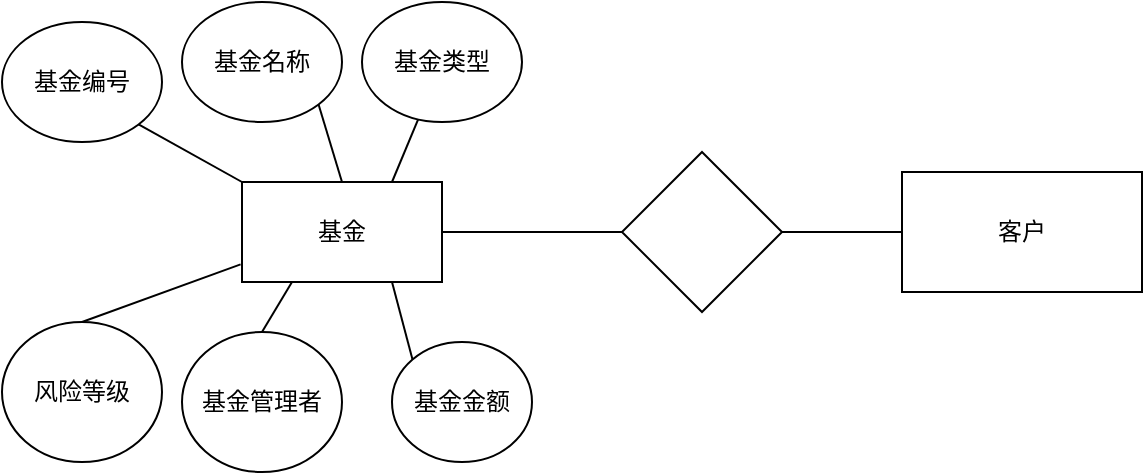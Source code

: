 <mxfile version="18.1.3" type="github">
  <diagram id="R2lEEEUBdFMjLlhIrx00" name="Page-1">
    <mxGraphModel dx="716" dy="361" grid="1" gridSize="10" guides="1" tooltips="1" connect="1" arrows="1" fold="1" page="1" pageScale="1" pageWidth="850" pageHeight="1100" math="0" shadow="0" extFonts="Permanent Marker^https://fonts.googleapis.com/css?family=Permanent+Marker">
      <root>
        <mxCell id="0" />
        <mxCell id="1" parent="0" />
        <mxCell id="vSA9OJWNMoGuVh6hWun6-11" style="rounded=0;orthogonalLoop=1;jettySize=auto;html=1;exitX=0.25;exitY=1;exitDx=0;exitDy=0;entryX=0.5;entryY=0;entryDx=0;entryDy=0;strokeColor=default;endArrow=none;endFill=0;" edge="1" parent="1" source="vSA9OJWNMoGuVh6hWun6-2" target="vSA9OJWNMoGuVh6hWun6-5">
          <mxGeometry relative="1" as="geometry" />
        </mxCell>
        <mxCell id="vSA9OJWNMoGuVh6hWun6-12" style="shape=connector;orthogonalLoop=1;jettySize=auto;html=1;exitX=0.75;exitY=1;exitDx=0;exitDy=0;entryX=0;entryY=0;entryDx=0;entryDy=0;labelBackgroundColor=default;fontFamily=Helvetica;fontSize=11;fontColor=default;endArrow=none;endFill=0;strokeColor=default;" edge="1" parent="1" source="vSA9OJWNMoGuVh6hWun6-2" target="vSA9OJWNMoGuVh6hWun6-4">
          <mxGeometry relative="1" as="geometry" />
        </mxCell>
        <mxCell id="vSA9OJWNMoGuVh6hWun6-13" style="edgeStyle=none;shape=connector;rounded=1;orthogonalLoop=1;jettySize=auto;html=1;exitX=0.75;exitY=0;exitDx=0;exitDy=0;labelBackgroundColor=default;fontFamily=Helvetica;fontSize=11;fontColor=default;endArrow=none;endFill=0;strokeColor=default;" edge="1" parent="1" source="vSA9OJWNMoGuVh6hWun6-2" target="vSA9OJWNMoGuVh6hWun6-7">
          <mxGeometry relative="1" as="geometry" />
        </mxCell>
        <mxCell id="vSA9OJWNMoGuVh6hWun6-14" style="edgeStyle=none;shape=connector;rounded=1;orthogonalLoop=1;jettySize=auto;html=1;exitX=0.5;exitY=0;exitDx=0;exitDy=0;entryX=1;entryY=1;entryDx=0;entryDy=0;labelBackgroundColor=default;fontFamily=Helvetica;fontSize=11;fontColor=default;endArrow=none;endFill=0;strokeColor=default;" edge="1" parent="1" source="vSA9OJWNMoGuVh6hWun6-2" target="vSA9OJWNMoGuVh6hWun6-8">
          <mxGeometry relative="1" as="geometry" />
        </mxCell>
        <mxCell id="vSA9OJWNMoGuVh6hWun6-15" style="edgeStyle=none;shape=connector;rounded=1;orthogonalLoop=1;jettySize=auto;html=1;exitX=0;exitY=0;exitDx=0;exitDy=0;entryX=1;entryY=1;entryDx=0;entryDy=0;labelBackgroundColor=default;fontFamily=Helvetica;fontSize=11;fontColor=default;endArrow=none;endFill=0;strokeColor=default;" edge="1" parent="1" source="vSA9OJWNMoGuVh6hWun6-2" target="vSA9OJWNMoGuVh6hWun6-3">
          <mxGeometry relative="1" as="geometry" />
        </mxCell>
        <mxCell id="vSA9OJWNMoGuVh6hWun6-18" value="" style="edgeStyle=none;shape=connector;rounded=1;orthogonalLoop=1;jettySize=auto;html=1;labelBackgroundColor=default;fontFamily=Helvetica;fontSize=11;fontColor=default;endArrow=none;endFill=0;strokeColor=default;" edge="1" parent="1" source="vSA9OJWNMoGuVh6hWun6-2" target="vSA9OJWNMoGuVh6hWun6-17">
          <mxGeometry relative="1" as="geometry" />
        </mxCell>
        <mxCell id="vSA9OJWNMoGuVh6hWun6-2" value="基金" style="rounded=0;whiteSpace=wrap;html=1;" vertex="1" parent="1">
          <mxGeometry x="280" y="260" width="100" height="50" as="geometry" />
        </mxCell>
        <mxCell id="vSA9OJWNMoGuVh6hWun6-3" value="基金编号" style="ellipse;whiteSpace=wrap;html=1;" vertex="1" parent="1">
          <mxGeometry x="160" y="180" width="80" height="60" as="geometry" />
        </mxCell>
        <mxCell id="vSA9OJWNMoGuVh6hWun6-4" value="基金金额" style="ellipse;whiteSpace=wrap;html=1;" vertex="1" parent="1">
          <mxGeometry x="355" y="340" width="70" height="60" as="geometry" />
        </mxCell>
        <mxCell id="vSA9OJWNMoGuVh6hWun6-5" value="基金管理者" style="ellipse;whiteSpace=wrap;html=1;" vertex="1" parent="1">
          <mxGeometry x="250" y="335" width="80" height="70" as="geometry" />
        </mxCell>
        <mxCell id="vSA9OJWNMoGuVh6hWun6-6" value="风险等级" style="ellipse;whiteSpace=wrap;html=1;" vertex="1" parent="1">
          <mxGeometry x="160" y="330" width="80" height="70" as="geometry" />
        </mxCell>
        <mxCell id="vSA9OJWNMoGuVh6hWun6-7" value="基金类型" style="ellipse;whiteSpace=wrap;html=1;" vertex="1" parent="1">
          <mxGeometry x="340" y="170" width="80" height="60" as="geometry" />
        </mxCell>
        <mxCell id="vSA9OJWNMoGuVh6hWun6-8" value="基金名称" style="ellipse;whiteSpace=wrap;html=1;" vertex="1" parent="1">
          <mxGeometry x="250" y="170" width="80" height="60" as="geometry" />
        </mxCell>
        <mxCell id="vSA9OJWNMoGuVh6hWun6-9" value="" style="endArrow=none;html=1;rounded=0;entryX=-0.007;entryY=0.824;entryDx=0;entryDy=0;entryPerimeter=0;exitX=0.5;exitY=0;exitDx=0;exitDy=0;" edge="1" parent="1" source="vSA9OJWNMoGuVh6hWun6-6" target="vSA9OJWNMoGuVh6hWun6-2">
          <mxGeometry width="50" height="50" relative="1" as="geometry">
            <mxPoint x="210" y="320" as="sourcePoint" />
            <mxPoint x="260" y="270" as="targetPoint" />
          </mxGeometry>
        </mxCell>
        <mxCell id="vSA9OJWNMoGuVh6hWun6-20" value="" style="edgeStyle=none;shape=connector;rounded=1;orthogonalLoop=1;jettySize=auto;html=1;labelBackgroundColor=default;fontFamily=Helvetica;fontSize=11;fontColor=default;endArrow=none;endFill=0;strokeColor=default;" edge="1" parent="1" source="vSA9OJWNMoGuVh6hWun6-17" target="vSA9OJWNMoGuVh6hWun6-19">
          <mxGeometry relative="1" as="geometry" />
        </mxCell>
        <mxCell id="vSA9OJWNMoGuVh6hWun6-17" value="" style="rhombus;whiteSpace=wrap;html=1;rounded=0;" vertex="1" parent="1">
          <mxGeometry x="470" y="245" width="80" height="80" as="geometry" />
        </mxCell>
        <mxCell id="vSA9OJWNMoGuVh6hWun6-19" value="客户" style="whiteSpace=wrap;html=1;rounded=0;" vertex="1" parent="1">
          <mxGeometry x="610" y="255" width="120" height="60" as="geometry" />
        </mxCell>
      </root>
    </mxGraphModel>
  </diagram>
</mxfile>
